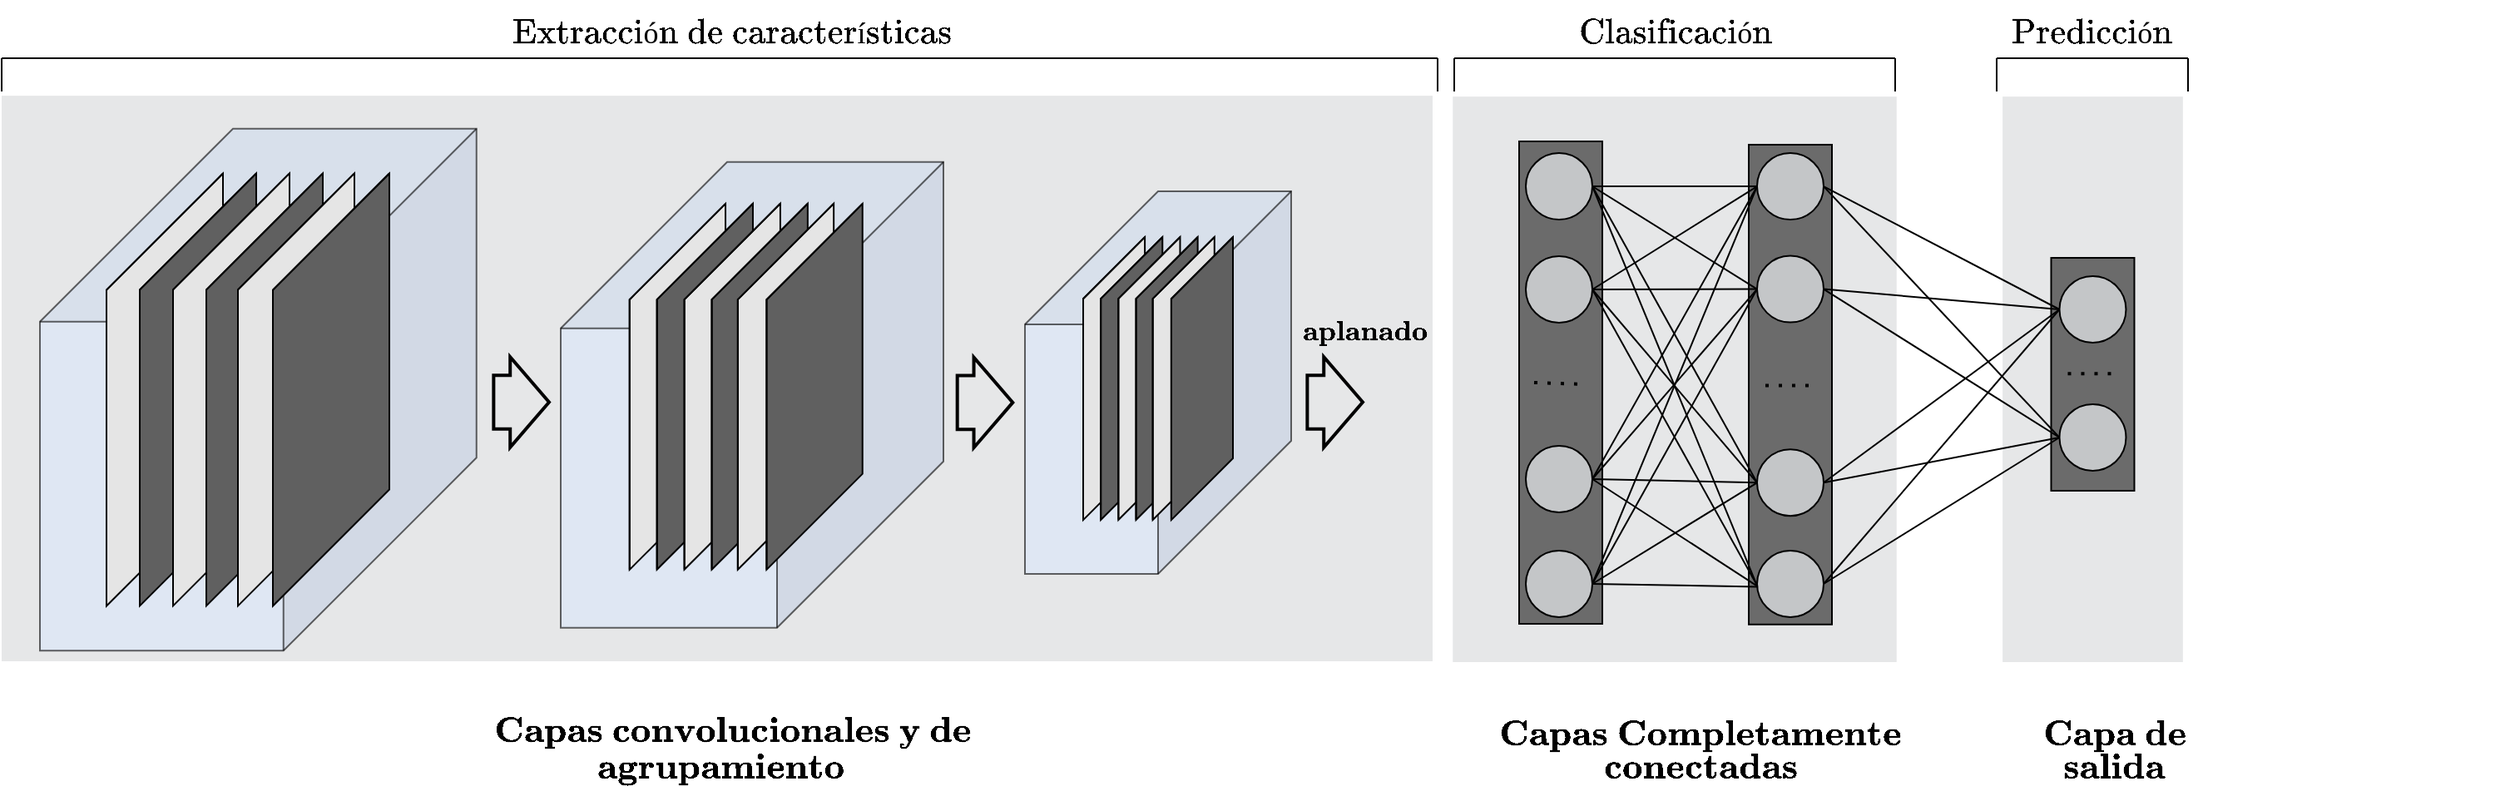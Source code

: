 <mxfile version="24.7.6">
  <diagram name="Page-1" id="Joce6e6T_6m52vz_l7Z_">
    <mxGraphModel dx="2600" dy="1268" grid="1" gridSize="10" guides="1" tooltips="1" connect="1" arrows="1" fold="1" page="1" pageScale="1" pageWidth="70" pageHeight="120" math="1" shadow="0">
      <root>
        <mxCell id="0" />
        <mxCell id="1" parent="0" />
        <mxCell id="L7A9VUnb_QCNfGNs0-5k-155" value="" style="rounded=0;whiteSpace=wrap;html=1;fillColor=#e6e7e8;strokeColor=none;" parent="1" vertex="1">
          <mxGeometry x="-790" y="-277.45" width="860" height="339.93" as="geometry" />
        </mxCell>
        <mxCell id="L7A9VUnb_QCNfGNs0-5k-148" value="" style="shape=cube;whiteSpace=wrap;html=1;boundedLbl=1;backgroundOutline=1;darkOpacity=0.05;darkOpacity2=0.1;flipH=1;size=80;fillColor=#dae8fc;strokeColor=#000000;opacity=60;" parent="1" vertex="1">
          <mxGeometry x="-175" y="-220.0" width="160" height="230" as="geometry" />
        </mxCell>
        <mxCell id="L7A9VUnb_QCNfGNs0-5k-71" value="" style="group;rotation=0;" parent="1" vertex="1" connectable="0">
          <mxGeometry x="170.002" y="-249.613" width="540" height="392.003" as="geometry" />
        </mxCell>
        <mxCell id="L7A9VUnb_QCNfGNs0-5k-144" value="" style="group" parent="L7A9VUnb_QCNfGNs0-5k-71" vertex="1" connectable="0">
          <mxGeometry x="-937.002" y="30.963" width="850" height="286.96" as="geometry" />
        </mxCell>
        <mxCell id="L7A9VUnb_QCNfGNs0-5k-118" value="" style="shape=cube;whiteSpace=wrap;html=1;boundedLbl=1;backgroundOutline=1;darkOpacity=0.05;darkOpacity2=0.1;flipH=1;size=116;fillColor=#dae8fc;strokeColor=#000000;opacity=60;" parent="L7A9VUnb_QCNfGNs0-5k-144" vertex="1">
          <mxGeometry y="-38.96" width="262.37" height="313.77" as="geometry" />
        </mxCell>
        <mxCell id="L7A9VUnb_QCNfGNs0-5k-90" value="" style="shape=cube;whiteSpace=wrap;html=1;boundedLbl=1;backgroundOutline=1;darkOpacity=0.05;darkOpacity2=0.1;flipH=1;size=70;" parent="L7A9VUnb_QCNfGNs0-5k-144" vertex="1">
          <mxGeometry x="40" y="-12.08" width="70" height="260" as="geometry" />
        </mxCell>
        <mxCell id="L7A9VUnb_QCNfGNs0-5k-98" value="" style="shape=cube;whiteSpace=wrap;html=1;boundedLbl=1;backgroundOutline=1;darkOpacity=0.05;darkOpacity2=0.1;flipH=1;size=70;fillColor=#6B6B6B;strokeColor=#000000;" parent="L7A9VUnb_QCNfGNs0-5k-144" vertex="1">
          <mxGeometry x="60" y="-12.15" width="70" height="260" as="geometry" />
        </mxCell>
        <mxCell id="L7A9VUnb_QCNfGNs0-5k-99" value="" style="shape=cube;whiteSpace=wrap;html=1;boundedLbl=1;backgroundOutline=1;darkOpacity=0.05;darkOpacity2=0.1;flipH=1;size=70;" parent="L7A9VUnb_QCNfGNs0-5k-144" vertex="1">
          <mxGeometry x="80" y="-12.15" width="70" height="260" as="geometry" />
        </mxCell>
        <mxCell id="L7A9VUnb_QCNfGNs0-5k-100" value="" style="shape=cube;whiteSpace=wrap;html=1;boundedLbl=1;backgroundOutline=1;darkOpacity=0.05;darkOpacity2=0.1;flipH=1;size=70;fillColor=#6B6B6B;strokeColor=#000000;" parent="L7A9VUnb_QCNfGNs0-5k-144" vertex="1">
          <mxGeometry x="100" y="-12.15" width="70" height="260" as="geometry" />
        </mxCell>
        <mxCell id="L7A9VUnb_QCNfGNs0-5k-101" value="" style="shape=cube;whiteSpace=wrap;html=1;boundedLbl=1;backgroundOutline=1;darkOpacity=0.05;darkOpacity2=0.1;flipH=1;size=70;" parent="L7A9VUnb_QCNfGNs0-5k-144" vertex="1">
          <mxGeometry x="119" y="-12.15" width="70" height="260" as="geometry" />
        </mxCell>
        <mxCell id="L7A9VUnb_QCNfGNs0-5k-102" value="" style="shape=cube;whiteSpace=wrap;html=1;boundedLbl=1;backgroundOutline=1;darkOpacity=0.05;darkOpacity2=0.1;flipH=1;size=70;fillColor=#6B6B6B;strokeColor=#000000;" parent="L7A9VUnb_QCNfGNs0-5k-144" vertex="1">
          <mxGeometry x="140" y="-12.08" width="70" height="260" as="geometry" />
        </mxCell>
        <mxCell id="L7A9VUnb_QCNfGNs0-5k-147" value="" style="group" parent="L7A9VUnb_QCNfGNs0-5k-144" vertex="1" connectable="0">
          <mxGeometry x="313" y="-18.96" width="510" height="290" as="geometry" />
        </mxCell>
        <mxCell id="L7A9VUnb_QCNfGNs0-5k-146" value="" style="shape=cube;whiteSpace=wrap;html=1;boundedLbl=1;backgroundOutline=1;darkOpacity=0.05;darkOpacity2=0.1;flipH=1;size=100;fillColor=#dae8fc;strokeColor=#000000;opacity=60;" parent="L7A9VUnb_QCNfGNs0-5k-147" vertex="1">
          <mxGeometry width="230" height="280" as="geometry" />
        </mxCell>
        <mxCell id="L7A9VUnb_QCNfGNs0-5k-105" value="" style="shape=cube;whiteSpace=wrap;html=1;boundedLbl=1;backgroundOutline=1;darkOpacity=0.05;darkOpacity2=0.1;flipH=1;size=70;" parent="L7A9VUnb_QCNfGNs0-5k-147" vertex="1">
          <mxGeometry x="41.37" y="25.059" width="57.647" height="220.011" as="geometry" />
        </mxCell>
        <mxCell id="L7A9VUnb_QCNfGNs0-5k-106" value="" style="shape=cube;whiteSpace=wrap;html=1;boundedLbl=1;backgroundOutline=1;darkOpacity=0.05;darkOpacity2=0.1;flipH=1;size=70;fillColor=#6B6B6B;strokeColor=#000000;" parent="L7A9VUnb_QCNfGNs0-5k-147" vertex="1">
          <mxGeometry x="57.841" y="25" width="57.647" height="220.011" as="geometry" />
        </mxCell>
        <mxCell id="L7A9VUnb_QCNfGNs0-5k-107" value="" style="shape=cube;whiteSpace=wrap;html=1;boundedLbl=1;backgroundOutline=1;darkOpacity=0.05;darkOpacity2=0.1;flipH=1;size=70;" parent="L7A9VUnb_QCNfGNs0-5k-147" vertex="1">
          <mxGeometry x="74.311" y="25" width="57.647" height="220.011" as="geometry" />
        </mxCell>
        <mxCell id="L7A9VUnb_QCNfGNs0-5k-108" value="" style="shape=cube;whiteSpace=wrap;html=1;boundedLbl=1;backgroundOutline=1;darkOpacity=0.05;darkOpacity2=0.1;flipH=1;size=70;fillColor=#6B6B6B;strokeColor=#000000;" parent="L7A9VUnb_QCNfGNs0-5k-147" vertex="1">
          <mxGeometry x="90.782" y="25" width="57.647" height="220.011" as="geometry" />
        </mxCell>
        <mxCell id="L7A9VUnb_QCNfGNs0-5k-109" value="" style="shape=cube;whiteSpace=wrap;html=1;boundedLbl=1;backgroundOutline=1;darkOpacity=0.05;darkOpacity2=0.1;flipH=1;size=70;" parent="L7A9VUnb_QCNfGNs0-5k-147" vertex="1">
          <mxGeometry x="106.429" y="25" width="57.647" height="220.011" as="geometry" />
        </mxCell>
        <mxCell id="L7A9VUnb_QCNfGNs0-5k-110" value="" style="shape=cube;whiteSpace=wrap;html=1;boundedLbl=1;backgroundOutline=1;darkOpacity=0.05;darkOpacity2=0.1;flipH=1;size=70;fillColor=#6B6B6B;strokeColor=#000000;" parent="L7A9VUnb_QCNfGNs0-5k-147" vertex="1">
          <mxGeometry x="123.723" y="25.059" width="57.647" height="220.011" as="geometry" />
        </mxCell>
        <mxCell id="QXAOu60rqkARJvhL0s8N-9" value="" style="shape=flexArrow;endArrow=classic;html=1;rounded=0;width=31.304;endSize=7.13;strokeWidth=2;" edge="1" parent="L7A9VUnb_QCNfGNs0-5k-147">
          <mxGeometry width="50" height="50" relative="1" as="geometry">
            <mxPoint x="237.34" y="144.57" as="sourcePoint" />
            <mxPoint x="272.66" y="144.57" as="targetPoint" />
          </mxGeometry>
        </mxCell>
        <mxCell id="QXAOu60rqkARJvhL0s8N-11" value="" style="shape=flexArrow;endArrow=classic;html=1;rounded=0;width=31.304;endSize=7.13;strokeWidth=2;" edge="1" parent="L7A9VUnb_QCNfGNs0-5k-147">
          <mxGeometry width="50" height="50" relative="1" as="geometry">
            <mxPoint x="447.68" y="144.33" as="sourcePoint" />
            <mxPoint x="483" y="144.33" as="targetPoint" />
          </mxGeometry>
        </mxCell>
        <mxCell id="QXAOu60rqkARJvhL0s8N-10" value="" style="shape=flexArrow;endArrow=classic;html=1;rounded=0;width=31.304;endSize=7.13;strokeWidth=2;" edge="1" parent="L7A9VUnb_QCNfGNs0-5k-144">
          <mxGeometry width="50" height="50" relative="1" as="geometry">
            <mxPoint x="271.68" y="125.37" as="sourcePoint" />
            <mxPoint x="307.0" y="125.37" as="targetPoint" />
          </mxGeometry>
        </mxCell>
        <mxCell id="L7A9VUnb_QCNfGNs0-5k-168" value="&lt;div&gt;&lt;font style=&quot;font-size: 18px;&quot;&gt;&lt;b&gt;$$\textbf{Capas Completamente}$$&lt;/b&gt;&lt;/font&gt;&lt;/div&gt;" style="text;html=1;align=center;verticalAlign=middle;whiteSpace=wrap;rounded=0;" parent="L7A9VUnb_QCNfGNs0-5k-71" vertex="1">
          <mxGeometry x="-79.002" y="342.003" width="280" height="30" as="geometry" />
        </mxCell>
        <mxCell id="L7A9VUnb_QCNfGNs0-5k-169" value="&lt;font style=&quot;font-size: 18px;&quot;&gt;$$\textbf{Capa de}$$&lt;/font&gt;" style="text;html=1;align=center;verticalAlign=middle;whiteSpace=wrap;rounded=0;" parent="L7A9VUnb_QCNfGNs0-5k-71" vertex="1">
          <mxGeometry x="240" y="342" width="140" height="30" as="geometry" />
        </mxCell>
        <mxCell id="QXAOu60rqkARJvhL0s8N-4" value="&lt;div&gt;&lt;font style=&quot;font-size: 18px;&quot;&gt;&lt;b&gt;$$\textbf{conectadas}$$&lt;/b&gt;&lt;/font&gt;&lt;/div&gt;" style="text;html=1;align=center;verticalAlign=middle;whiteSpace=wrap;rounded=0;" vertex="1" parent="L7A9VUnb_QCNfGNs0-5k-71">
          <mxGeometry x="-79.002" y="362.003" width="280" height="30" as="geometry" />
        </mxCell>
        <mxCell id="QXAOu60rqkARJvhL0s8N-6" value="&lt;font style=&quot;font-size: 18px;&quot;&gt;$$\textbf{salida}$$&lt;/font&gt;" style="text;html=1;align=center;verticalAlign=middle;whiteSpace=wrap;rounded=0;" vertex="1" parent="L7A9VUnb_QCNfGNs0-5k-71">
          <mxGeometry x="240" y="362" width="140" height="30" as="geometry" />
        </mxCell>
        <mxCell id="L7A9VUnb_QCNfGNs0-5k-37" value="&lt;font style=&quot;font-size: 18px;&quot;&gt;$$\text{Clasificación}$$&lt;/font&gt;" style="text;html=1;align=center;verticalAlign=middle;resizable=0;points=[];autosize=1;strokeColor=none;fillColor=none;" parent="1" vertex="1">
          <mxGeometry x="110.5" y="-335" width="210" height="40" as="geometry" />
        </mxCell>
        <mxCell id="L7A9VUnb_QCNfGNs0-5k-38" value="" style="group;strokeColor=none;rounded=0;" parent="1" vertex="1" connectable="0">
          <mxGeometry x="83" y="-300" width="265" height="20" as="geometry" />
        </mxCell>
        <mxCell id="L7A9VUnb_QCNfGNs0-5k-39" value="" style="endArrow=none;html=1;rounded=0;" parent="L7A9VUnb_QCNfGNs0-5k-38" edge="1">
          <mxGeometry width="50" height="50" relative="1" as="geometry">
            <mxPoint as="sourcePoint" />
            <mxPoint x="265.0" as="targetPoint" />
          </mxGeometry>
        </mxCell>
        <mxCell id="L7A9VUnb_QCNfGNs0-5k-40" value="" style="endArrow=none;html=1;rounded=0;" parent="L7A9VUnb_QCNfGNs0-5k-38" edge="1">
          <mxGeometry width="50" height="50" relative="1" as="geometry">
            <mxPoint y="20" as="sourcePoint" />
            <mxPoint as="targetPoint" />
          </mxGeometry>
        </mxCell>
        <mxCell id="L7A9VUnb_QCNfGNs0-5k-41" value="" style="endArrow=none;html=1;rounded=0;" parent="L7A9VUnb_QCNfGNs0-5k-38" edge="1">
          <mxGeometry width="50" height="50" relative="1" as="geometry">
            <mxPoint x="265.0" y="20" as="sourcePoint" />
            <mxPoint x="265.0" as="targetPoint" />
          </mxGeometry>
        </mxCell>
        <mxCell id="L7A9VUnb_QCNfGNs0-5k-53" value="" style="group;strokeColor=none;rounded=0;" parent="1" vertex="1" connectable="0">
          <mxGeometry x="409" y="-300" width="115" height="20" as="geometry" />
        </mxCell>
        <mxCell id="L7A9VUnb_QCNfGNs0-5k-54" value="" style="endArrow=none;html=1;rounded=0;" parent="L7A9VUnb_QCNfGNs0-5k-53" edge="1">
          <mxGeometry width="50" height="50" relative="1" as="geometry">
            <mxPoint as="sourcePoint" />
            <mxPoint x="115" as="targetPoint" />
          </mxGeometry>
        </mxCell>
        <mxCell id="L7A9VUnb_QCNfGNs0-5k-55" value="" style="endArrow=none;html=1;rounded=0;" parent="L7A9VUnb_QCNfGNs0-5k-53" edge="1">
          <mxGeometry width="50" height="50" relative="1" as="geometry">
            <mxPoint y="20" as="sourcePoint" />
            <mxPoint as="targetPoint" />
          </mxGeometry>
        </mxCell>
        <mxCell id="L7A9VUnb_QCNfGNs0-5k-56" value="" style="endArrow=none;html=1;rounded=0;" parent="L7A9VUnb_QCNfGNs0-5k-53" edge="1">
          <mxGeometry width="50" height="50" relative="1" as="geometry">
            <mxPoint x="115" y="20" as="sourcePoint" />
            <mxPoint x="115" as="targetPoint" />
          </mxGeometry>
        </mxCell>
        <mxCell id="L7A9VUnb_QCNfGNs0-5k-57" value="&lt;font style=&quot;font-size: 18px;&quot;&gt;$$\text{Predicción}$$&lt;/font&gt;" style="text;html=1;align=center;verticalAlign=middle;resizable=0;points=[];autosize=1;strokeColor=none;fillColor=none;" parent="1" vertex="1">
          <mxGeometry x="371.496" y="-335" width="190" height="40" as="geometry" />
        </mxCell>
        <mxCell id="L7A9VUnb_QCNfGNs0-5k-79" value="" style="group;strokeColor=none;rounded=0;strokeWidth=1;perimeterSpacing=0;" parent="1" vertex="1" connectable="0">
          <mxGeometry x="-790" y="-300" width="863" height="20" as="geometry" />
        </mxCell>
        <mxCell id="L7A9VUnb_QCNfGNs0-5k-80" value="" style="endArrow=none;html=1;rounded=0;" parent="L7A9VUnb_QCNfGNs0-5k-79" edge="1">
          <mxGeometry width="50" height="50" relative="1" as="geometry">
            <mxPoint as="sourcePoint" />
            <mxPoint x="863" as="targetPoint" />
          </mxGeometry>
        </mxCell>
        <mxCell id="L7A9VUnb_QCNfGNs0-5k-81" value="" style="endArrow=none;html=1;rounded=0;" parent="L7A9VUnb_QCNfGNs0-5k-79" edge="1">
          <mxGeometry width="50" height="50" relative="1" as="geometry">
            <mxPoint y="20" as="sourcePoint" />
            <mxPoint as="targetPoint" />
          </mxGeometry>
        </mxCell>
        <mxCell id="L7A9VUnb_QCNfGNs0-5k-82" value="" style="endArrow=none;html=1;rounded=0;" parent="L7A9VUnb_QCNfGNs0-5k-79" edge="1">
          <mxGeometry width="50" height="50" relative="1" as="geometry">
            <mxPoint x="863" y="20" as="sourcePoint" />
            <mxPoint x="863" as="targetPoint" />
          </mxGeometry>
        </mxCell>
        <mxCell id="L7A9VUnb_QCNfGNs0-5k-84" value="&lt;font style=&quot;font-size: 18px;&quot;&gt;$$\text{Extracción de características}$$&lt;/font&gt;" style="text;html=1;align=center;verticalAlign=middle;resizable=0;points=[];autosize=1;strokeColor=none;fillColor=none;" parent="1" vertex="1">
          <mxGeometry x="-521.5" y="-335" width="340" height="40" as="geometry" />
        </mxCell>
        <mxCell id="L7A9VUnb_QCNfGNs0-5k-77" value="" style="rounded=0;whiteSpace=wrap;html=1;fillColor=#e6e7e8;strokeColor=none;" parent="1" vertex="1">
          <mxGeometry x="412.552" y="-276.933" width="108.37" height="339.93" as="geometry" />
        </mxCell>
        <mxCell id="L7A9VUnb_QCNfGNs0-5k-76" value="" style="rounded=0;whiteSpace=wrap;html=1;fillColor=#e6e7e8;strokeColor=none;" parent="1" vertex="1">
          <mxGeometry x="82.132" y="-276.933" width="266.74" height="339.93" as="geometry" />
        </mxCell>
        <mxCell id="L7A9VUnb_QCNfGNs0-5k-67" value="" style="group;rotation=0;" parent="1" vertex="1" connectable="0">
          <mxGeometry x="120.002" y="-260.003" width="154" height="300" as="geometry" />
        </mxCell>
        <mxCell id="L7A9VUnb_QCNfGNs0-5k-62" value="" style="rounded=0;whiteSpace=wrap;html=1;fillColor=#6B6B6B;strokeColor=#000000;rotation=0;" parent="L7A9VUnb_QCNfGNs0-5k-67" vertex="1">
          <mxGeometry x="2" y="10" width="50" height="290" as="geometry" />
        </mxCell>
        <mxCell id="L7A9VUnb_QCNfGNs0-5k-3" value="" style="ellipse;whiteSpace=wrap;html=1;aspect=fixed;fillColor=#C4C6C8;rotation=0;" parent="L7A9VUnb_QCNfGNs0-5k-67" vertex="1">
          <mxGeometry x="6" y="256" width="40" height="40" as="geometry" />
        </mxCell>
        <mxCell id="L7A9VUnb_QCNfGNs0-5k-4" value="" style="ellipse;whiteSpace=wrap;html=1;aspect=fixed;fillColor=#C4C6C8;rotation=0;" parent="L7A9VUnb_QCNfGNs0-5k-67" vertex="1">
          <mxGeometry x="6" y="193" width="40" height="40" as="geometry" />
        </mxCell>
        <mxCell id="L7A9VUnb_QCNfGNs0-5k-5" value="" style="ellipse;whiteSpace=wrap;html=1;aspect=fixed;fillColor=#C4C6C8;rotation=0;" parent="L7A9VUnb_QCNfGNs0-5k-67" vertex="1">
          <mxGeometry x="6" y="79" width="40" height="40" as="geometry" />
        </mxCell>
        <mxCell id="L7A9VUnb_QCNfGNs0-5k-6" value="" style="ellipse;whiteSpace=wrap;html=1;aspect=fixed;fillColor=#C4C6C8;rotation=0;" parent="L7A9VUnb_QCNfGNs0-5k-67" vertex="1">
          <mxGeometry x="6" y="17" width="40" height="40" as="geometry" />
        </mxCell>
        <mxCell id="L7A9VUnb_QCNfGNs0-5k-51" value="" style="endArrow=none;dashed=1;html=1;dashPattern=1 3;strokeWidth=2;rounded=0;" parent="L7A9VUnb_QCNfGNs0-5k-67" edge="1">
          <mxGeometry width="50" height="50" relative="1" as="geometry">
            <mxPoint x="11" y="155" as="sourcePoint" />
            <mxPoint x="41" y="156" as="targetPoint" />
          </mxGeometry>
        </mxCell>
        <mxCell id="L7A9VUnb_QCNfGNs0-5k-166" value="&lt;font style=&quot;font-size: 18px;&quot;&gt;$$\textbf{Capas convolucionales y de}$$&lt;/font&gt;" style="text;html=1;align=center;verticalAlign=middle;whiteSpace=wrap;rounded=0;" parent="1" vertex="1">
          <mxGeometry x="-546.5" y="90" width="390" height="30" as="geometry" />
        </mxCell>
        <mxCell id="QXAOu60rqkARJvhL0s8N-2" value="" style="group" vertex="1" connectable="0" parent="1">
          <mxGeometry x="208.712" y="-249.618" width="300.295" height="290" as="geometry" />
        </mxCell>
        <mxCell id="L7A9VUnb_QCNfGNs0-5k-65" value="" style="group;rotation=0;" parent="QXAOu60rqkARJvhL0s8N-2" vertex="1" connectable="0">
          <mxGeometry x="233.03" y="69.615" width="50" height="140" as="geometry" />
        </mxCell>
        <mxCell id="L7A9VUnb_QCNfGNs0-5k-64" value="" style="rounded=0;whiteSpace=wrap;html=1;fillColor=#6B6B6B;strokeColor=#000000;rotation=0;" parent="L7A9VUnb_QCNfGNs0-5k-65" vertex="1">
          <mxGeometry width="50" height="140" as="geometry" />
        </mxCell>
        <mxCell id="L7A9VUnb_QCNfGNs0-5k-11" value="" style="ellipse;whiteSpace=wrap;html=1;aspect=fixed;fillColor=#C4C6C8;rotation=0;" parent="L7A9VUnb_QCNfGNs0-5k-65" vertex="1">
          <mxGeometry x="5" y="11" width="40" height="40" as="geometry" />
        </mxCell>
        <mxCell id="L7A9VUnb_QCNfGNs0-5k-12" value="" style="ellipse;whiteSpace=wrap;html=1;aspect=fixed;fillColor=#C4C6C8;rotation=0;" parent="L7A9VUnb_QCNfGNs0-5k-65" vertex="1">
          <mxGeometry x="5" y="88" width="40" height="40" as="geometry" />
        </mxCell>
        <mxCell id="QXAOu60rqkARJvhL0s8N-3" value="" style="endArrow=none;dashed=1;html=1;dashPattern=1 3;strokeWidth=2;rounded=0;" edge="1" parent="L7A9VUnb_QCNfGNs0-5k-65">
          <mxGeometry width="50" height="50" relative="1" as="geometry">
            <mxPoint x="10.0" y="69.686" as="sourcePoint" />
            <mxPoint x="40.0" y="69.686" as="targetPoint" />
          </mxGeometry>
        </mxCell>
        <mxCell id="L7A9VUnb_QCNfGNs0-5k-66" value="" style="group;rotation=0;fillColor=#6B6B6B;strokeColor=#000000;container=0;" parent="QXAOu60rqkARJvhL0s8N-2" vertex="1" connectable="0">
          <mxGeometry x="51.29" y="1.61" width="50" height="288.39" as="geometry" />
        </mxCell>
        <mxCell id="L7A9VUnb_QCNfGNs0-5k-29" value="" style="endArrow=none;html=1;rounded=0;entryX=0;entryY=0.5;entryDx=0;entryDy=0;exitX=1;exitY=0.5;exitDx=0;exitDy=0;" parent="QXAOu60rqkARJvhL0s8N-2" source="L7A9VUnb_QCNfGNs0-5k-10" target="L7A9VUnb_QCNfGNs0-5k-11" edge="1">
          <mxGeometry width="50" height="50" relative="1" as="geometry">
            <mxPoint x="76.03" y="25.615" as="sourcePoint" />
            <mxPoint x="116.03" y="26.615" as="targetPoint" />
          </mxGeometry>
        </mxCell>
        <mxCell id="L7A9VUnb_QCNfGNs0-5k-30" value="" style="endArrow=none;html=1;rounded=0;entryX=0;entryY=0.5;entryDx=0;entryDy=0;exitX=1;exitY=0.5;exitDx=0;exitDy=0;" parent="QXAOu60rqkARJvhL0s8N-2" source="L7A9VUnb_QCNfGNs0-5k-10" target="L7A9VUnb_QCNfGNs0-5k-12" edge="1">
          <mxGeometry width="50" height="50" relative="1" as="geometry">
            <mxPoint x="101.03" y="36.615" as="sourcePoint" />
            <mxPoint x="142.03" y="36.615" as="targetPoint" />
          </mxGeometry>
        </mxCell>
        <mxCell id="L7A9VUnb_QCNfGNs0-5k-31" value="" style="endArrow=none;html=1;rounded=0;entryX=0;entryY=0.5;entryDx=0;entryDy=0;exitX=1;exitY=0.5;exitDx=0;exitDy=0;" parent="QXAOu60rqkARJvhL0s8N-2" source="L7A9VUnb_QCNfGNs0-5k-9" target="L7A9VUnb_QCNfGNs0-5k-11" edge="1">
          <mxGeometry width="50" height="50" relative="1" as="geometry">
            <mxPoint x="151.03" y="146.615" as="sourcePoint" />
            <mxPoint x="191.03" y="145.615" as="targetPoint" />
          </mxGeometry>
        </mxCell>
        <mxCell id="L7A9VUnb_QCNfGNs0-5k-32" value="" style="endArrow=none;html=1;rounded=0;entryX=0;entryY=0.5;entryDx=0;entryDy=0;exitX=1;exitY=0.5;exitDx=0;exitDy=0;" parent="QXAOu60rqkARJvhL0s8N-2" source="L7A9VUnb_QCNfGNs0-5k-9" target="L7A9VUnb_QCNfGNs0-5k-12" edge="1">
          <mxGeometry width="50" height="50" relative="1" as="geometry">
            <mxPoint x="171.03" y="216.615" as="sourcePoint" />
            <mxPoint x="211.03" y="216.615" as="targetPoint" />
          </mxGeometry>
        </mxCell>
        <mxCell id="L7A9VUnb_QCNfGNs0-5k-33" value="" style="endArrow=none;html=1;rounded=0;entryX=0;entryY=0.5;entryDx=0;entryDy=0;exitX=1;exitY=0.5;exitDx=0;exitDy=0;" parent="QXAOu60rqkARJvhL0s8N-2" source="L7A9VUnb_QCNfGNs0-5k-8" target="L7A9VUnb_QCNfGNs0-5k-11" edge="1">
          <mxGeometry width="50" height="50" relative="1" as="geometry">
            <mxPoint x="76.03" y="225.615" as="sourcePoint" />
            <mxPoint x="117.03" y="226.615" as="targetPoint" />
          </mxGeometry>
        </mxCell>
        <mxCell id="L7A9VUnb_QCNfGNs0-5k-34" value="" style="endArrow=none;html=1;rounded=0;entryX=0;entryY=0.5;entryDx=0;entryDy=0;exitX=1;exitY=0.5;exitDx=0;exitDy=0;" parent="QXAOu60rqkARJvhL0s8N-2" source="L7A9VUnb_QCNfGNs0-5k-8" target="L7A9VUnb_QCNfGNs0-5k-12" edge="1">
          <mxGeometry width="50" height="50" relative="1" as="geometry">
            <mxPoint x="191.03" y="236.615" as="sourcePoint" />
            <mxPoint x="232.03" y="236.615" as="targetPoint" />
          </mxGeometry>
        </mxCell>
        <mxCell id="L7A9VUnb_QCNfGNs0-5k-35" value="" style="endArrow=none;html=1;rounded=0;entryX=0;entryY=0.5;entryDx=0;entryDy=0;exitX=1;exitY=0.5;exitDx=0;exitDy=0;" parent="QXAOu60rqkARJvhL0s8N-2" target="L7A9VUnb_QCNfGNs0-5k-12" edge="1" source="L7A9VUnb_QCNfGNs0-5k-7">
          <mxGeometry width="50" height="50" relative="1" as="geometry">
            <mxPoint x="61.03" y="266.615" as="sourcePoint" />
            <mxPoint x="242.03" y="246.615" as="targetPoint" />
          </mxGeometry>
        </mxCell>
        <mxCell id="L7A9VUnb_QCNfGNs0-5k-36" value="" style="endArrow=none;html=1;rounded=0;entryX=0;entryY=0.5;entryDx=0;entryDy=0;exitX=1;exitY=0.5;exitDx=0;exitDy=0;" parent="QXAOu60rqkARJvhL0s8N-2" target="L7A9VUnb_QCNfGNs0-5k-11" edge="1" source="L7A9VUnb_QCNfGNs0-5k-7">
          <mxGeometry width="50" height="50" relative="1" as="geometry">
            <mxPoint x="61.03" y="266.615" as="sourcePoint" />
            <mxPoint x="141.03" y="276.615" as="targetPoint" />
          </mxGeometry>
        </mxCell>
        <mxCell id="L7A9VUnb_QCNfGNs0-5k-7" value="" style="ellipse;whiteSpace=wrap;html=1;aspect=fixed;fillColor=#C4C6C8;rotation=0;" parent="QXAOu60rqkARJvhL0s8N-2" vertex="1">
          <mxGeometry x="56.29" y="245.615" width="40" height="40" as="geometry" />
        </mxCell>
        <mxCell id="L7A9VUnb_QCNfGNs0-5k-8" value="" style="ellipse;whiteSpace=wrap;html=1;aspect=fixed;fillColor=#C4C6C8;rotation=0;" parent="QXAOu60rqkARJvhL0s8N-2" vertex="1">
          <mxGeometry x="56.29" y="184.763" width="40" height="40" as="geometry" />
        </mxCell>
        <mxCell id="L7A9VUnb_QCNfGNs0-5k-9" value="" style="ellipse;whiteSpace=wrap;html=1;aspect=fixed;fillColor=#C4C6C8;rotation=0;" parent="QXAOu60rqkARJvhL0s8N-2" vertex="1">
          <mxGeometry x="56.29" y="68.395" width="40" height="40" as="geometry" />
        </mxCell>
        <mxCell id="L7A9VUnb_QCNfGNs0-5k-10" value="" style="ellipse;whiteSpace=wrap;html=1;aspect=fixed;fillColor=#C4C6C8;rotation=0;" parent="QXAOu60rqkARJvhL0s8N-2" vertex="1">
          <mxGeometry x="56.29" y="6.669" width="40" height="40" as="geometry" />
        </mxCell>
        <mxCell id="L7A9VUnb_QCNfGNs0-5k-50" value="" style="endArrow=none;dashed=1;html=1;dashPattern=1 3;strokeWidth=2;rounded=0;" parent="QXAOu60rqkARJvhL0s8N-2" edge="1">
          <mxGeometry width="50" height="50" relative="1" as="geometry">
            <mxPoint x="61.29" y="146.311" as="sourcePoint" />
            <mxPoint x="91.29" y="146.311" as="targetPoint" />
          </mxGeometry>
        </mxCell>
        <mxCell id="L7A9VUnb_QCNfGNs0-5k-16" value="" style="endArrow=none;html=1;rounded=0;entryX=-0.003;entryY=0.521;entryDx=0;entryDy=0;exitX=1;exitY=0.5;exitDx=0;exitDy=0;entryPerimeter=0;" parent="1" source="L7A9VUnb_QCNfGNs0-5k-6" target="L7A9VUnb_QCNfGNs0-5k-7" edge="1">
          <mxGeometry width="50" height="50" relative="1" as="geometry">
            <mxPoint x="196.742" y="-193.003" as="sourcePoint" />
            <mxPoint x="206.742" y="16.997" as="targetPoint" />
          </mxGeometry>
        </mxCell>
        <mxCell id="L7A9VUnb_QCNfGNs0-5k-20" value="" style="endArrow=none;html=1;rounded=0;entryX=0.005;entryY=0.532;entryDx=0;entryDy=0;exitX=1;exitY=0.5;exitDx=0;exitDy=0;entryPerimeter=0;" parent="1" source="L7A9VUnb_QCNfGNs0-5k-5" target="L7A9VUnb_QCNfGNs0-5k-7" edge="1">
          <mxGeometry width="50" height="50" relative="1" as="geometry">
            <mxPoint x="236.742" y="-153.003" as="sourcePoint" />
            <mxPoint x="206.742" y="16.997" as="targetPoint" />
          </mxGeometry>
        </mxCell>
        <mxCell id="L7A9VUnb_QCNfGNs0-5k-24" value="" style="endArrow=none;html=1;rounded=0;entryX=-0.003;entryY=0.529;entryDx=0;entryDy=0;exitX=1;exitY=0.5;exitDx=0;exitDy=0;entryPerimeter=0;" parent="1" source="L7A9VUnb_QCNfGNs0-5k-4" target="L7A9VUnb_QCNfGNs0-5k-7" edge="1">
          <mxGeometry width="50" height="50" relative="1" as="geometry">
            <mxPoint x="177.742" y="-33.003" as="sourcePoint" />
            <mxPoint x="206.742" y="16.997" as="targetPoint" />
          </mxGeometry>
        </mxCell>
        <mxCell id="L7A9VUnb_QCNfGNs0-5k-28" value="" style="endArrow=none;html=1;rounded=0;entryX=0.015;entryY=0.544;entryDx=0;entryDy=0;entryPerimeter=0;exitX=1;exitY=0.5;exitDx=0;exitDy=0;" parent="1" source="L7A9VUnb_QCNfGNs0-5k-3" target="L7A9VUnb_QCNfGNs0-5k-7" edge="1">
          <mxGeometry width="50" height="50" relative="1" as="geometry">
            <mxPoint x="156.742" y="27.997" as="sourcePoint" />
            <mxPoint x="206.742" y="16.997" as="targetPoint" />
          </mxGeometry>
        </mxCell>
        <mxCell id="L7A9VUnb_QCNfGNs0-5k-27" value="" style="endArrow=none;html=1;rounded=0;entryX=0;entryY=0.5;entryDx=0;entryDy=0;exitX=1;exitY=0.5;exitDx=0;exitDy=0;" parent="1" source="L7A9VUnb_QCNfGNs0-5k-3" target="L7A9VUnb_QCNfGNs0-5k-8" edge="1">
          <mxGeometry width="50" height="50" relative="1" as="geometry">
            <mxPoint x="166.742" y="16.997" as="sourcePoint" />
            <mxPoint x="216.742" y="16.997" as="targetPoint" />
          </mxGeometry>
        </mxCell>
        <mxCell id="L7A9VUnb_QCNfGNs0-5k-23" value="" style="endArrow=none;html=1;rounded=0;exitX=1;exitY=0.5;exitDx=0;exitDy=0;entryX=0;entryY=0.5;entryDx=0;entryDy=0;" parent="1" source="L7A9VUnb_QCNfGNs0-5k-4" target="L7A9VUnb_QCNfGNs0-5k-8" edge="1">
          <mxGeometry width="50" height="50" relative="1" as="geometry">
            <mxPoint x="196.742" y="-32.003" as="sourcePoint" />
            <mxPoint x="227.742" y="-7.003" as="targetPoint" />
          </mxGeometry>
        </mxCell>
        <mxCell id="L7A9VUnb_QCNfGNs0-5k-19" value="" style="endArrow=none;html=1;rounded=0;entryX=0;entryY=0.5;entryDx=0;entryDy=0;exitX=1;exitY=0.5;exitDx=0;exitDy=0;" parent="1" source="L7A9VUnb_QCNfGNs0-5k-5" target="L7A9VUnb_QCNfGNs0-5k-8" edge="1">
          <mxGeometry width="50" height="50" relative="1" as="geometry">
            <mxPoint x="176.742" y="-124.003" as="sourcePoint" />
            <mxPoint x="217.742" y="-124.003" as="targetPoint" />
          </mxGeometry>
        </mxCell>
        <mxCell id="L7A9VUnb_QCNfGNs0-5k-15" value="" style="endArrow=none;html=1;rounded=0;entryX=0;entryY=0.5;entryDx=0;entryDy=0;exitX=1;exitY=0.5;exitDx=0;exitDy=0;" parent="1" source="L7A9VUnb_QCNfGNs0-5k-6" target="L7A9VUnb_QCNfGNs0-5k-8" edge="1">
          <mxGeometry width="50" height="50" relative="1" as="geometry">
            <mxPoint x="186.742" y="-203.003" as="sourcePoint" />
            <mxPoint x="226.742" y="-203.003" as="targetPoint" />
          </mxGeometry>
        </mxCell>
        <mxCell id="L7A9VUnb_QCNfGNs0-5k-26" value="" style="endArrow=none;html=1;rounded=0;entryX=0;entryY=0.5;entryDx=0;entryDy=0;exitX=1;exitY=0.5;exitDx=0;exitDy=0;" parent="1" source="L7A9VUnb_QCNfGNs0-5k-3" target="L7A9VUnb_QCNfGNs0-5k-9" edge="1">
          <mxGeometry width="50" height="50" relative="1" as="geometry">
            <mxPoint x="156.742" y="7.997" as="sourcePoint" />
            <mxPoint x="216.742" y="16.997" as="targetPoint" />
          </mxGeometry>
        </mxCell>
        <mxCell id="L7A9VUnb_QCNfGNs0-5k-22" value="" style="endArrow=none;html=1;rounded=0;entryX=0;entryY=0.5;entryDx=0;entryDy=0;exitX=1;exitY=0.5;exitDx=0;exitDy=0;" parent="1" source="L7A9VUnb_QCNfGNs0-5k-4" target="L7A9VUnb_QCNfGNs0-5k-9" edge="1">
          <mxGeometry width="50" height="50" relative="1" as="geometry">
            <mxPoint x="176.742" y="-49.003" as="sourcePoint" />
            <mxPoint x="216.742" y="-49.003" as="targetPoint" />
          </mxGeometry>
        </mxCell>
        <mxCell id="L7A9VUnb_QCNfGNs0-5k-18" value="" style="endArrow=none;html=1;rounded=0;exitX=1;exitY=0.5;exitDx=0;exitDy=0;entryX=0;entryY=0.5;entryDx=0;entryDy=0;" parent="1" source="L7A9VUnb_QCNfGNs0-5k-5" target="L7A9VUnb_QCNfGNs0-5k-9" edge="1">
          <mxGeometry width="50" height="50" relative="1" as="geometry">
            <mxPoint x="176.742" y="-162.003" as="sourcePoint" />
            <mxPoint x="186.742" y="-162.003" as="targetPoint" />
          </mxGeometry>
        </mxCell>
        <mxCell id="L7A9VUnb_QCNfGNs0-5k-14" value="" style="endArrow=none;html=1;rounded=0;entryX=0;entryY=0.5;entryDx=0;entryDy=0;exitX=1;exitY=0.5;exitDx=0;exitDy=0;" parent="1" source="L7A9VUnb_QCNfGNs0-5k-6" target="L7A9VUnb_QCNfGNs0-5k-9" edge="1">
          <mxGeometry width="50" height="50" relative="1" as="geometry">
            <mxPoint x="176.742" y="-213.003" as="sourcePoint" />
            <mxPoint x="217.742" y="-213.003" as="targetPoint" />
          </mxGeometry>
        </mxCell>
        <mxCell id="L7A9VUnb_QCNfGNs0-5k-25" value="" style="endArrow=none;html=1;rounded=0;entryX=0;entryY=0.5;entryDx=0;entryDy=0;exitX=1;exitY=0.5;exitDx=0;exitDy=0;" parent="1" source="L7A9VUnb_QCNfGNs0-5k-3" target="L7A9VUnb_QCNfGNs0-5k-10" edge="1">
          <mxGeometry width="50" height="50" relative="1" as="geometry">
            <mxPoint x="166.742" y="16.997" as="sourcePoint" />
            <mxPoint x="216.742" y="16.997" as="targetPoint" />
          </mxGeometry>
        </mxCell>
        <mxCell id="L7A9VUnb_QCNfGNs0-5k-21" value="" style="endArrow=none;html=1;rounded=0;entryX=0;entryY=0.5;entryDx=0;entryDy=0;exitX=1;exitY=0.5;exitDx=0;exitDy=0;" parent="1" source="L7A9VUnb_QCNfGNs0-5k-4" target="L7A9VUnb_QCNfGNs0-5k-10" edge="1">
          <mxGeometry width="50" height="50" relative="1" as="geometry">
            <mxPoint x="177.742" y="-63.003" as="sourcePoint" />
            <mxPoint x="216.742" y="-64.003" as="targetPoint" />
          </mxGeometry>
        </mxCell>
        <mxCell id="L7A9VUnb_QCNfGNs0-5k-17" value="" style="endArrow=none;html=1;rounded=0;entryX=0;entryY=0.5;entryDx=0;entryDy=0;exitX=1;exitY=0.5;exitDx=0;exitDy=0;" parent="1" source="L7A9VUnb_QCNfGNs0-5k-5" target="L7A9VUnb_QCNfGNs0-5k-10" edge="1">
          <mxGeometry width="50" height="50" relative="1" as="geometry">
            <mxPoint x="176.742" y="-144.003" as="sourcePoint" />
            <mxPoint x="217.742" y="-143.003" as="targetPoint" />
          </mxGeometry>
        </mxCell>
        <mxCell id="L7A9VUnb_QCNfGNs0-5k-13" value="" style="endArrow=none;html=1;rounded=0;entryX=0;entryY=0.5;entryDx=0;entryDy=0;exitX=1;exitY=0.5;exitDx=0;exitDy=0;" parent="1" source="L7A9VUnb_QCNfGNs0-5k-6" target="L7A9VUnb_QCNfGNs0-5k-10" edge="1">
          <mxGeometry width="50" height="50" relative="1" as="geometry">
            <mxPoint x="146.742" y="-163.003" as="sourcePoint" />
            <mxPoint x="196.742" y="-213.003" as="targetPoint" />
          </mxGeometry>
        </mxCell>
        <mxCell id="QXAOu60rqkARJvhL0s8N-7" value="&lt;font style=&quot;font-size: 18px;&quot;&gt;$$\textbf{agrupamiento}$$&lt;/font&gt;" style="text;html=1;align=center;verticalAlign=middle;whiteSpace=wrap;rounded=0;" vertex="1" parent="1">
          <mxGeometry x="-428.498" y="112.387" width="140" height="30" as="geometry" />
        </mxCell>
        <mxCell id="L7A9VUnb_QCNfGNs0-5k-149" value="" style="group" parent="1" vertex="1" connectable="0">
          <mxGeometry x="-140" y="-192.52" width="90" height="170.07" as="geometry" />
        </mxCell>
        <mxCell id="L7A9VUnb_QCNfGNs0-5k-112" value="" style="shape=cube;whiteSpace=wrap;html=1;boundedLbl=1;backgroundOutline=1;darkOpacity=0.05;darkOpacity2=0.1;flipH=1;size=70;" parent="L7A9VUnb_QCNfGNs0-5k-149" vertex="1">
          <mxGeometry y="0.046" width="37.059" height="170.024" as="geometry" />
        </mxCell>
        <mxCell id="L7A9VUnb_QCNfGNs0-5k-113" value="" style="shape=cube;whiteSpace=wrap;html=1;boundedLbl=1;backgroundOutline=1;darkOpacity=0.05;darkOpacity2=0.1;flipH=1;size=70;fillColor=#6B6B6B;strokeColor=#000000;" parent="L7A9VUnb_QCNfGNs0-5k-149" vertex="1">
          <mxGeometry x="10.588" width="37.059" height="170.024" as="geometry" />
        </mxCell>
        <mxCell id="L7A9VUnb_QCNfGNs0-5k-114" value="" style="shape=cube;whiteSpace=wrap;html=1;boundedLbl=1;backgroundOutline=1;darkOpacity=0.05;darkOpacity2=0.1;flipH=1;size=70;" parent="L7A9VUnb_QCNfGNs0-5k-149" vertex="1">
          <mxGeometry x="21.176" width="37.059" height="170.024" as="geometry" />
        </mxCell>
        <mxCell id="L7A9VUnb_QCNfGNs0-5k-115" value="" style="shape=cube;whiteSpace=wrap;html=1;boundedLbl=1;backgroundOutline=1;darkOpacity=0.05;darkOpacity2=0.1;flipH=1;size=70;fillColor=#6B6B6B;strokeColor=#000000;" parent="L7A9VUnb_QCNfGNs0-5k-149" vertex="1">
          <mxGeometry x="31.765" width="37.059" height="170.024" as="geometry" />
        </mxCell>
        <mxCell id="L7A9VUnb_QCNfGNs0-5k-116" value="" style="shape=cube;whiteSpace=wrap;html=1;boundedLbl=1;backgroundOutline=1;darkOpacity=0.05;darkOpacity2=0.1;flipH=1;size=70;" parent="L7A9VUnb_QCNfGNs0-5k-149" vertex="1">
          <mxGeometry x="41.824" width="37.059" height="170.024" as="geometry" />
        </mxCell>
        <mxCell id="L7A9VUnb_QCNfGNs0-5k-117" value="" style="shape=cube;whiteSpace=wrap;html=1;boundedLbl=1;backgroundOutline=1;darkOpacity=0.05;darkOpacity2=0.1;flipH=1;size=70;fillColor=#6B6B6B;strokeColor=#000000;" parent="L7A9VUnb_QCNfGNs0-5k-149" vertex="1">
          <mxGeometry x="52.941" y="0.046" width="37.059" height="170.024" as="geometry" />
        </mxCell>
        <mxCell id="L7A9VUnb_QCNfGNs0-5k-173" value="&lt;font style=&quot;font-size: 14px;&quot;&gt;$$\textbf{aplanado}$$&lt;/font&gt;" style="text;html=1;align=center;verticalAlign=middle;whiteSpace=wrap;rounded=0;" parent="1" vertex="1">
          <mxGeometry y="-150" width="60" height="30" as="geometry" />
        </mxCell>
      </root>
    </mxGraphModel>
  </diagram>
</mxfile>
